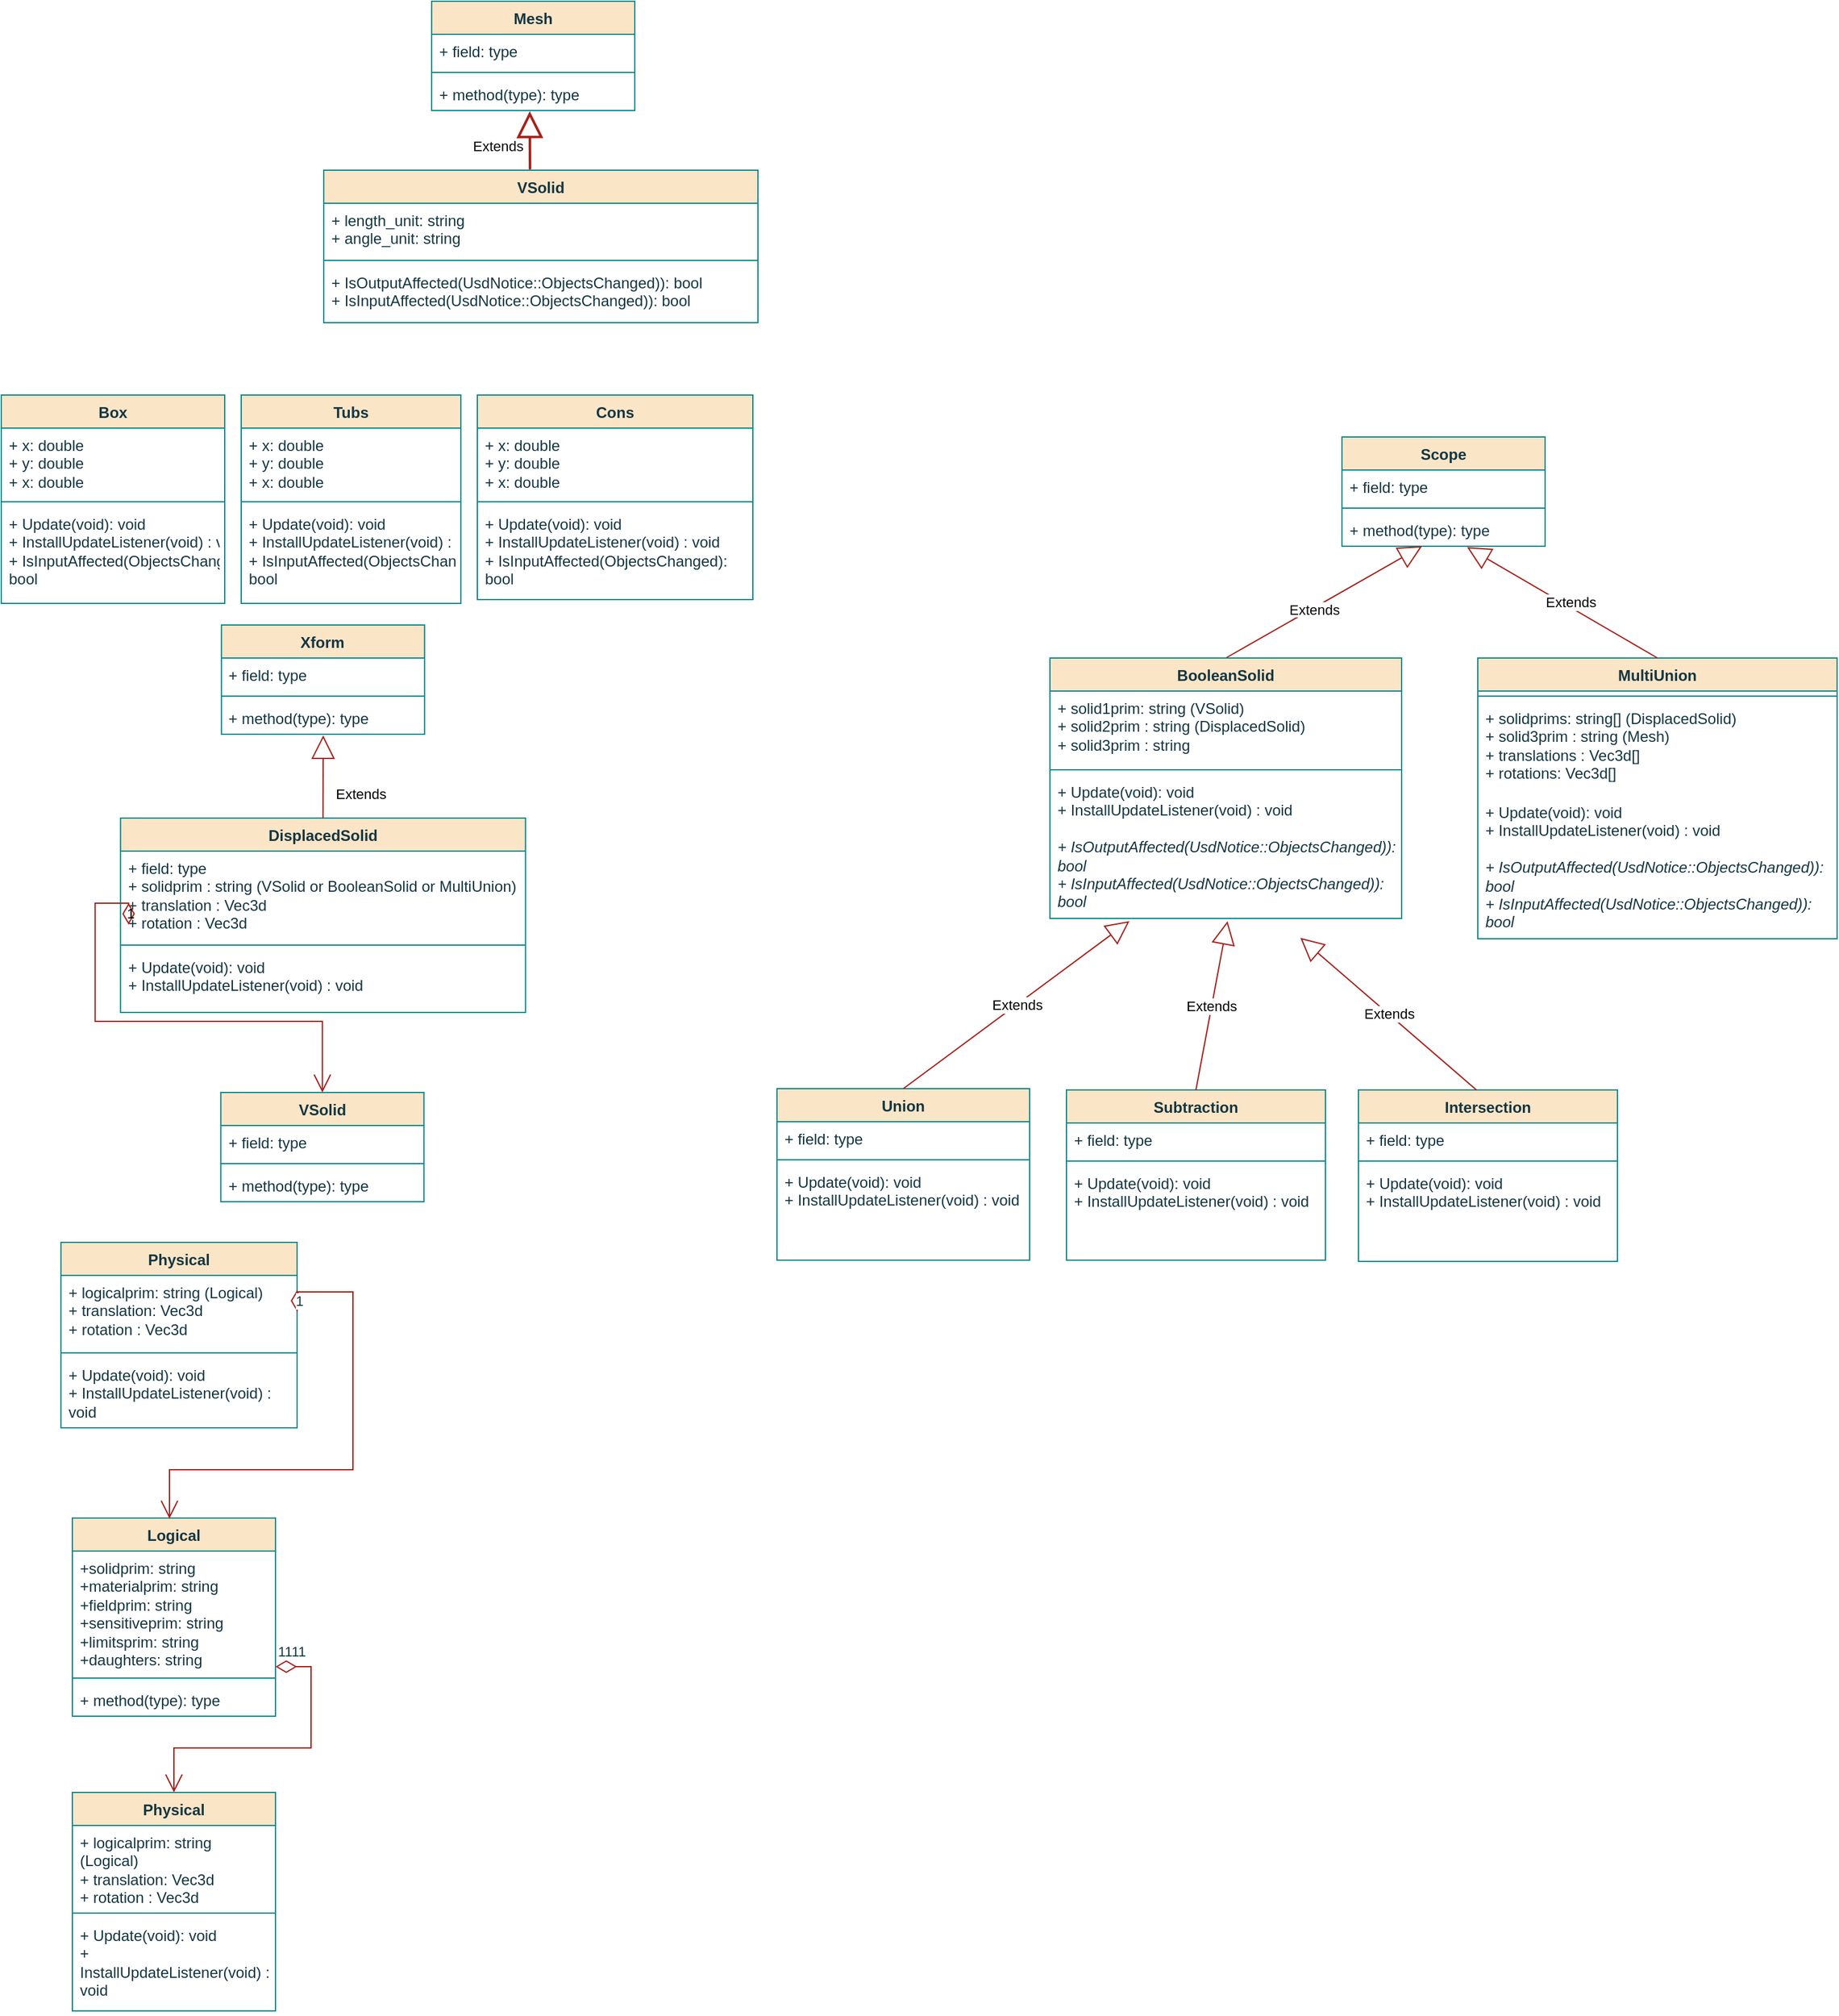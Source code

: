 <mxfile version="24.7.17">
  <diagram name="Page-1" id="c4acf3e9-155e-7222-9cf6-157b1a14988f">
    <mxGraphModel dx="1865" dy="1220" grid="0" gridSize="10" guides="1" tooltips="1" connect="1" arrows="1" fold="1" page="1" pageScale="1" pageWidth="1169" pageHeight="1654" background="#FFFFFF" math="0" shadow="0">
      <root>
        <mxCell id="0" />
        <mxCell id="1" parent="0" />
        <mxCell id="8_hWq0bAL2FWTZzUCq-o-5" value="Box" style="swimlane;fontStyle=1;align=center;verticalAlign=top;childLayout=stackLayout;horizontal=1;startSize=26;horizontalStack=0;resizeParent=1;resizeParentMax=0;resizeLast=0;collapsible=1;marginBottom=0;whiteSpace=wrap;html=1;labelBackgroundColor=none;fillColor=#FAE5C7;strokeColor=#0F8B8D;fontColor=#143642;" parent="1" vertex="1">
          <mxGeometry x="21" y="360" width="176" height="164" as="geometry" />
        </mxCell>
        <mxCell id="8_hWq0bAL2FWTZzUCq-o-6" value="+ x: double&lt;div&gt;+ y: double&lt;/div&gt;&lt;div&gt;+ x: double&lt;/div&gt;" style="text;strokeColor=none;fillColor=none;align=left;verticalAlign=top;spacingLeft=4;spacingRight=4;overflow=hidden;rotatable=0;points=[[0,0.5],[1,0.5]];portConstraint=eastwest;whiteSpace=wrap;html=1;labelBackgroundColor=none;fontColor=#143642;" parent="8_hWq0bAL2FWTZzUCq-o-5" vertex="1">
          <mxGeometry y="26" width="176" height="54" as="geometry" />
        </mxCell>
        <mxCell id="8_hWq0bAL2FWTZzUCq-o-7" value="" style="line;strokeWidth=1;fillColor=none;align=left;verticalAlign=middle;spacingTop=-1;spacingLeft=3;spacingRight=3;rotatable=0;labelPosition=right;points=[];portConstraint=eastwest;labelBackgroundColor=none;strokeColor=#0F8B8D;fontColor=#143642;" parent="8_hWq0bAL2FWTZzUCq-o-5" vertex="1">
          <mxGeometry y="80" width="176" height="8" as="geometry" />
        </mxCell>
        <mxCell id="8_hWq0bAL2FWTZzUCq-o-8" value="+ Update(void): void&lt;div&gt;+ InstallUpdateListener(void) : void&amp;nbsp;&lt;/div&gt;&lt;div&gt;+&amp;nbsp;&lt;span style=&quot;background-color: initial;&quot;&gt;IsInputAffected(ObjectsChanged)&lt;/span&gt;: bool&lt;br&gt;&lt;/div&gt;" style="text;strokeColor=none;fillColor=none;align=left;verticalAlign=top;spacingLeft=4;spacingRight=4;overflow=hidden;rotatable=0;points=[[0,0.5],[1,0.5]];portConstraint=eastwest;whiteSpace=wrap;html=1;labelBackgroundColor=none;fontColor=#143642;" parent="8_hWq0bAL2FWTZzUCq-o-5" vertex="1">
          <mxGeometry y="88" width="176" height="76" as="geometry" />
        </mxCell>
        <mxCell id="8_hWq0bAL2FWTZzUCq-o-13" value="VSolid" style="swimlane;fontStyle=1;align=center;verticalAlign=top;childLayout=stackLayout;horizontal=1;startSize=26;horizontalStack=0;resizeParent=1;resizeParentMax=0;resizeLast=0;collapsible=1;marginBottom=0;whiteSpace=wrap;html=1;labelBackgroundColor=none;fillColor=#FAE5C7;strokeColor=#0F8B8D;fontColor=#143642;" parent="1" vertex="1">
          <mxGeometry x="275" y="183" width="342" height="120" as="geometry" />
        </mxCell>
        <mxCell id="8_hWq0bAL2FWTZzUCq-o-14" value="+ length_unit: string&lt;div&gt;+ angle_unit: string&lt;/div&gt;" style="text;strokeColor=none;fillColor=none;align=left;verticalAlign=top;spacingLeft=4;spacingRight=4;overflow=hidden;rotatable=0;points=[[0,0.5],[1,0.5]];portConstraint=eastwest;whiteSpace=wrap;html=1;labelBackgroundColor=none;fontColor=#143642;" parent="8_hWq0bAL2FWTZzUCq-o-13" vertex="1">
          <mxGeometry y="26" width="342" height="41" as="geometry" />
        </mxCell>
        <mxCell id="8_hWq0bAL2FWTZzUCq-o-15" value="" style="line;strokeWidth=1;fillColor=none;align=left;verticalAlign=middle;spacingTop=-1;spacingLeft=3;spacingRight=3;rotatable=0;labelPosition=right;points=[];portConstraint=eastwest;labelBackgroundColor=none;strokeColor=#0F8B8D;fontColor=#143642;" parent="8_hWq0bAL2FWTZzUCq-o-13" vertex="1">
          <mxGeometry y="67" width="342" height="8" as="geometry" />
        </mxCell>
        <mxCell id="8_hWq0bAL2FWTZzUCq-o-16" value="+&amp;nbsp;&lt;span style=&quot;background-color: initial;&quot;&gt;IsOutputAffected(UsdNotice::ObjectsChanged)&lt;/span&gt;): bool&lt;div&gt;+&amp;nbsp;&lt;span style=&quot;background-color: initial;&quot;&gt;IsInputAffected(UsdNotice::ObjectsChanged)&lt;/span&gt;): bool&lt;br&gt;&lt;/div&gt;" style="text;strokeColor=none;fillColor=none;align=left;verticalAlign=top;spacingLeft=4;spacingRight=4;overflow=hidden;rotatable=0;points=[[0,0.5],[1,0.5]];portConstraint=eastwest;whiteSpace=wrap;html=1;labelBackgroundColor=none;fontColor=#143642;" parent="8_hWq0bAL2FWTZzUCq-o-13" vertex="1">
          <mxGeometry y="75" width="342" height="45" as="geometry" />
        </mxCell>
        <mxCell id="6HcQ1MpUdYfN3NQTNpzD-1" value="Xform" style="swimlane;fontStyle=1;align=center;verticalAlign=top;childLayout=stackLayout;horizontal=1;startSize=26;horizontalStack=0;resizeParent=1;resizeParentMax=0;resizeLast=0;collapsible=1;marginBottom=0;whiteSpace=wrap;html=1;labelBackgroundColor=none;fillColor=#FAE5C7;strokeColor=#0F8B8D;fontColor=#143642;" vertex="1" parent="1">
          <mxGeometry x="194.41" y="541" width="160" height="86" as="geometry" />
        </mxCell>
        <mxCell id="6HcQ1MpUdYfN3NQTNpzD-2" value="+ field: type" style="text;strokeColor=none;fillColor=none;align=left;verticalAlign=top;spacingLeft=4;spacingRight=4;overflow=hidden;rotatable=0;points=[[0,0.5],[1,0.5]];portConstraint=eastwest;whiteSpace=wrap;html=1;labelBackgroundColor=none;fontColor=#143642;" vertex="1" parent="6HcQ1MpUdYfN3NQTNpzD-1">
          <mxGeometry y="26" width="160" height="26" as="geometry" />
        </mxCell>
        <mxCell id="6HcQ1MpUdYfN3NQTNpzD-3" value="" style="line;strokeWidth=1;fillColor=none;align=left;verticalAlign=middle;spacingTop=-1;spacingLeft=3;spacingRight=3;rotatable=0;labelPosition=right;points=[];portConstraint=eastwest;labelBackgroundColor=none;strokeColor=#0F8B8D;fontColor=#143642;" vertex="1" parent="6HcQ1MpUdYfN3NQTNpzD-1">
          <mxGeometry y="52" width="160" height="8" as="geometry" />
        </mxCell>
        <mxCell id="6HcQ1MpUdYfN3NQTNpzD-4" value="+ method(type): type" style="text;strokeColor=none;fillColor=none;align=left;verticalAlign=top;spacingLeft=4;spacingRight=4;overflow=hidden;rotatable=0;points=[[0,0.5],[1,0.5]];portConstraint=eastwest;whiteSpace=wrap;html=1;labelBackgroundColor=none;fontColor=#143642;" vertex="1" parent="6HcQ1MpUdYfN3NQTNpzD-1">
          <mxGeometry y="60" width="160" height="26" as="geometry" />
        </mxCell>
        <mxCell id="6HcQ1MpUdYfN3NQTNpzD-5" value="Mesh" style="swimlane;fontStyle=1;align=center;verticalAlign=top;childLayout=stackLayout;horizontal=1;startSize=26;horizontalStack=0;resizeParent=1;resizeParentMax=0;resizeLast=0;collapsible=1;marginBottom=0;whiteSpace=wrap;html=1;labelBackgroundColor=none;fillColor=#FAE5C7;strokeColor=#0F8B8D;fontColor=#143642;" vertex="1" parent="1">
          <mxGeometry x="360" y="50" width="160" height="86" as="geometry" />
        </mxCell>
        <mxCell id="6HcQ1MpUdYfN3NQTNpzD-6" value="+ field: type" style="text;strokeColor=none;fillColor=none;align=left;verticalAlign=top;spacingLeft=4;spacingRight=4;overflow=hidden;rotatable=0;points=[[0,0.5],[1,0.5]];portConstraint=eastwest;whiteSpace=wrap;html=1;labelBackgroundColor=none;fontColor=#143642;" vertex="1" parent="6HcQ1MpUdYfN3NQTNpzD-5">
          <mxGeometry y="26" width="160" height="26" as="geometry" />
        </mxCell>
        <mxCell id="6HcQ1MpUdYfN3NQTNpzD-7" value="" style="line;strokeWidth=1;fillColor=none;align=left;verticalAlign=middle;spacingTop=-1;spacingLeft=3;spacingRight=3;rotatable=0;labelPosition=right;points=[];portConstraint=eastwest;labelBackgroundColor=none;strokeColor=#0F8B8D;fontColor=#143642;" vertex="1" parent="6HcQ1MpUdYfN3NQTNpzD-5">
          <mxGeometry y="52" width="160" height="8" as="geometry" />
        </mxCell>
        <mxCell id="6HcQ1MpUdYfN3NQTNpzD-8" value="+ method(type): type" style="text;strokeColor=none;fillColor=none;align=left;verticalAlign=top;spacingLeft=4;spacingRight=4;overflow=hidden;rotatable=0;points=[[0,0.5],[1,0.5]];portConstraint=eastwest;whiteSpace=wrap;html=1;labelBackgroundColor=none;fontColor=#143642;" vertex="1" parent="6HcQ1MpUdYfN3NQTNpzD-5">
          <mxGeometry y="60" width="160" height="26" as="geometry" />
        </mxCell>
        <mxCell id="6HcQ1MpUdYfN3NQTNpzD-9" value="DisplacedSolid" style="swimlane;fontStyle=1;align=center;verticalAlign=top;childLayout=stackLayout;horizontal=1;startSize=26;horizontalStack=0;resizeParent=1;resizeParentMax=0;resizeLast=0;collapsible=1;marginBottom=0;whiteSpace=wrap;html=1;labelBackgroundColor=none;fillColor=#FAE5C7;strokeColor=#0F8B8D;fontColor=#143642;" vertex="1" parent="1">
          <mxGeometry x="114.91" y="693" width="319" height="153" as="geometry" />
        </mxCell>
        <mxCell id="6HcQ1MpUdYfN3NQTNpzD-10" value="+ field: type&lt;div&gt;+ solidprim : string (VSolid or BooleanSolid or MultiUnion)&lt;/div&gt;&lt;div&gt;+ translation : Vec3d&lt;/div&gt;&lt;div&gt;+ rotation : Vec3d&lt;/div&gt;" style="text;strokeColor=none;fillColor=none;align=left;verticalAlign=top;spacingLeft=4;spacingRight=4;overflow=hidden;rotatable=0;points=[[0,0.5],[1,0.5]];portConstraint=eastwest;whiteSpace=wrap;html=1;labelBackgroundColor=none;fontColor=#143642;" vertex="1" parent="6HcQ1MpUdYfN3NQTNpzD-9">
          <mxGeometry y="26" width="319" height="70" as="geometry" />
        </mxCell>
        <mxCell id="6HcQ1MpUdYfN3NQTNpzD-11" value="" style="line;strokeWidth=1;fillColor=none;align=left;verticalAlign=middle;spacingTop=-1;spacingLeft=3;spacingRight=3;rotatable=0;labelPosition=right;points=[];portConstraint=eastwest;labelBackgroundColor=none;strokeColor=#0F8B8D;fontColor=#143642;" vertex="1" parent="6HcQ1MpUdYfN3NQTNpzD-9">
          <mxGeometry y="96" width="319" height="8" as="geometry" />
        </mxCell>
        <mxCell id="6HcQ1MpUdYfN3NQTNpzD-12" value="+ Update(void): void&lt;div&gt;+ InstallUpdateListener(void) : void&amp;nbsp;&lt;/div&gt;" style="text;strokeColor=none;fillColor=none;align=left;verticalAlign=top;spacingLeft=4;spacingRight=4;overflow=hidden;rotatable=0;points=[[0,0.5],[1,0.5]];portConstraint=eastwest;whiteSpace=wrap;html=1;labelBackgroundColor=none;fontColor=#143642;" vertex="1" parent="6HcQ1MpUdYfN3NQTNpzD-9">
          <mxGeometry y="104" width="319" height="49" as="geometry" />
        </mxCell>
        <mxCell id="6HcQ1MpUdYfN3NQTNpzD-18" value="&lt;font color=&quot;#080808&quot;&gt;Extends&lt;/font&gt;" style="endArrow=block;endSize=16;endFill=0;html=1;rounded=0;entryX=0.483;entryY=1.021;entryDx=0;entryDy=0;entryPerimeter=0;strokeWidth=2;exitX=0.475;exitY=-0.005;exitDx=0;exitDy=0;exitPerimeter=0;fontColor=default;labelBackgroundColor=none;strokeColor=#A8201A;" edge="1" parent="1" source="8_hWq0bAL2FWTZzUCq-o-13" target="6HcQ1MpUdYfN3NQTNpzD-8">
          <mxGeometry x="-0.224" y="25" width="160" relative="1" as="geometry">
            <mxPoint x="430" y="200" as="sourcePoint" />
            <mxPoint x="590" y="200" as="targetPoint" />
            <mxPoint as="offset" />
          </mxGeometry>
        </mxCell>
        <mxCell id="6HcQ1MpUdYfN3NQTNpzD-30" value="Extends" style="endArrow=block;endSize=16;endFill=0;html=1;rounded=0;entryX=0.501;entryY=1.033;entryDx=0;entryDy=0;entryPerimeter=0;exitX=0.5;exitY=0;exitDx=0;exitDy=0;strokeWidth=1;fontColor=#000000;labelBackgroundColor=none;strokeColor=#A8201A;" edge="1" parent="1" source="6HcQ1MpUdYfN3NQTNpzD-9" target="6HcQ1MpUdYfN3NQTNpzD-4">
          <mxGeometry x="-0.414" y="-30" width="160" relative="1" as="geometry">
            <mxPoint x="34.91" y="663" as="sourcePoint" />
            <mxPoint x="194.91" y="663" as="targetPoint" />
            <mxPoint as="offset" />
          </mxGeometry>
        </mxCell>
        <mxCell id="6HcQ1MpUdYfN3NQTNpzD-31" value="VSolid" style="swimlane;fontStyle=1;align=center;verticalAlign=top;childLayout=stackLayout;horizontal=1;startSize=26;horizontalStack=0;resizeParent=1;resizeParentMax=0;resizeLast=0;collapsible=1;marginBottom=0;whiteSpace=wrap;html=1;labelBackgroundColor=none;fillColor=#FAE5C7;strokeColor=#0F8B8D;fontColor=#143642;" vertex="1" parent="1">
          <mxGeometry x="193.91" y="909" width="160" height="86" as="geometry" />
        </mxCell>
        <mxCell id="6HcQ1MpUdYfN3NQTNpzD-32" value="+ field: type" style="text;strokeColor=none;fillColor=none;align=left;verticalAlign=top;spacingLeft=4;spacingRight=4;overflow=hidden;rotatable=0;points=[[0,0.5],[1,0.5]];portConstraint=eastwest;whiteSpace=wrap;html=1;labelBackgroundColor=none;fontColor=#143642;" vertex="1" parent="6HcQ1MpUdYfN3NQTNpzD-31">
          <mxGeometry y="26" width="160" height="26" as="geometry" />
        </mxCell>
        <mxCell id="6HcQ1MpUdYfN3NQTNpzD-33" value="" style="line;strokeWidth=1;fillColor=none;align=left;verticalAlign=middle;spacingTop=-1;spacingLeft=3;spacingRight=3;rotatable=0;labelPosition=right;points=[];portConstraint=eastwest;labelBackgroundColor=none;strokeColor=#0F8B8D;fontColor=#143642;" vertex="1" parent="6HcQ1MpUdYfN3NQTNpzD-31">
          <mxGeometry y="52" width="160" height="8" as="geometry" />
        </mxCell>
        <mxCell id="6HcQ1MpUdYfN3NQTNpzD-34" value="+ method(type): type" style="text;strokeColor=none;fillColor=none;align=left;verticalAlign=top;spacingLeft=4;spacingRight=4;overflow=hidden;rotatable=0;points=[[0,0.5],[1,0.5]];portConstraint=eastwest;whiteSpace=wrap;html=1;labelBackgroundColor=none;fontColor=#143642;" vertex="1" parent="6HcQ1MpUdYfN3NQTNpzD-31">
          <mxGeometry y="60" width="160" height="26" as="geometry" />
        </mxCell>
        <mxCell id="6HcQ1MpUdYfN3NQTNpzD-39" value="1" style="endArrow=open;html=1;endSize=12;startArrow=diamondThin;startSize=14;startFill=0;edgeStyle=orthogonalEdgeStyle;align=left;verticalAlign=bottom;rounded=0;entryX=0.5;entryY=0;entryDx=0;entryDy=0;exitX=0.02;exitY=0.827;exitDx=0;exitDy=0;exitPerimeter=0;strokeWidth=1;fontColor=default;labelBackgroundColor=none;strokeColor=#A8201A;" edge="1" parent="1" source="6HcQ1MpUdYfN3NQTNpzD-10" target="6HcQ1MpUdYfN3NQTNpzD-31">
          <mxGeometry x="-1" y="3" relative="1" as="geometry">
            <mxPoint x="94.91" y="773" as="sourcePoint" />
            <mxPoint x="254.91" y="773" as="targetPoint" />
            <Array as="points">
              <mxPoint x="117.91" y="760" />
              <mxPoint x="94.91" y="760" />
              <mxPoint x="94.91" y="853" />
              <mxPoint x="194.91" y="853" />
            </Array>
          </mxGeometry>
        </mxCell>
        <mxCell id="6HcQ1MpUdYfN3NQTNpzD-49" value="Tubs" style="swimlane;fontStyle=1;align=center;verticalAlign=top;childLayout=stackLayout;horizontal=1;startSize=26;horizontalStack=0;resizeParent=1;resizeParentMax=0;resizeLast=0;collapsible=1;marginBottom=0;whiteSpace=wrap;html=1;labelBackgroundColor=none;fillColor=#FAE5C7;strokeColor=#0F8B8D;fontColor=#143642;" vertex="1" parent="1">
          <mxGeometry x="210" y="360" width="173" height="164" as="geometry" />
        </mxCell>
        <mxCell id="6HcQ1MpUdYfN3NQTNpzD-50" value="+ x: double&lt;div&gt;+ y: double&lt;/div&gt;&lt;div&gt;+ x: double&lt;/div&gt;" style="text;strokeColor=none;fillColor=none;align=left;verticalAlign=top;spacingLeft=4;spacingRight=4;overflow=hidden;rotatable=0;points=[[0,0.5],[1,0.5]];portConstraint=eastwest;whiteSpace=wrap;html=1;labelBackgroundColor=none;fontColor=#143642;" vertex="1" parent="6HcQ1MpUdYfN3NQTNpzD-49">
          <mxGeometry y="26" width="173" height="54" as="geometry" />
        </mxCell>
        <mxCell id="6HcQ1MpUdYfN3NQTNpzD-51" value="" style="line;strokeWidth=1;fillColor=none;align=left;verticalAlign=middle;spacingTop=-1;spacingLeft=3;spacingRight=3;rotatable=0;labelPosition=right;points=[];portConstraint=eastwest;labelBackgroundColor=none;strokeColor=#0F8B8D;fontColor=#143642;" vertex="1" parent="6HcQ1MpUdYfN3NQTNpzD-49">
          <mxGeometry y="80" width="173" height="8" as="geometry" />
        </mxCell>
        <mxCell id="6HcQ1MpUdYfN3NQTNpzD-52" value="+ Update(void): void&lt;div&gt;+ InstallUpdateListener(void) : void&amp;nbsp;&lt;/div&gt;&lt;div&gt;+&amp;nbsp;&lt;span style=&quot;background-color: initial;&quot;&gt;IsInputAffected(ObjectsChanged)&lt;/span&gt;: bool&lt;br&gt;&lt;/div&gt;" style="text;strokeColor=none;fillColor=none;align=left;verticalAlign=top;spacingLeft=4;spacingRight=4;overflow=hidden;rotatable=0;points=[[0,0.5],[1,0.5]];portConstraint=eastwest;whiteSpace=wrap;html=1;labelBackgroundColor=none;fontColor=#143642;" vertex="1" parent="6HcQ1MpUdYfN3NQTNpzD-49">
          <mxGeometry y="88" width="173" height="76" as="geometry" />
        </mxCell>
        <mxCell id="6HcQ1MpUdYfN3NQTNpzD-57" value="Cons" style="swimlane;fontStyle=1;align=center;verticalAlign=top;childLayout=stackLayout;horizontal=1;startSize=26;horizontalStack=0;resizeParent=1;resizeParentMax=0;resizeLast=0;collapsible=1;marginBottom=0;whiteSpace=wrap;html=1;labelBackgroundColor=none;fillColor=#FAE5C7;strokeColor=#0F8B8D;fontColor=#143642;" vertex="1" parent="1">
          <mxGeometry x="396" y="360" width="217" height="161" as="geometry" />
        </mxCell>
        <mxCell id="6HcQ1MpUdYfN3NQTNpzD-58" value="+ x: double&lt;div&gt;+ y: double&lt;/div&gt;&lt;div&gt;+ x: double&lt;/div&gt;" style="text;strokeColor=none;fillColor=none;align=left;verticalAlign=top;spacingLeft=4;spacingRight=4;overflow=hidden;rotatable=0;points=[[0,0.5],[1,0.5]];portConstraint=eastwest;whiteSpace=wrap;html=1;labelBackgroundColor=none;fontColor=#143642;" vertex="1" parent="6HcQ1MpUdYfN3NQTNpzD-57">
          <mxGeometry y="26" width="217" height="54" as="geometry" />
        </mxCell>
        <mxCell id="6HcQ1MpUdYfN3NQTNpzD-59" value="" style="line;strokeWidth=1;fillColor=none;align=left;verticalAlign=middle;spacingTop=-1;spacingLeft=3;spacingRight=3;rotatable=0;labelPosition=right;points=[];portConstraint=eastwest;labelBackgroundColor=none;strokeColor=#0F8B8D;fontColor=#143642;" vertex="1" parent="6HcQ1MpUdYfN3NQTNpzD-57">
          <mxGeometry y="80" width="217" height="8" as="geometry" />
        </mxCell>
        <mxCell id="6HcQ1MpUdYfN3NQTNpzD-60" value="+ Update(void): void&lt;div&gt;+ InstallUpdateListener(void) : void&amp;nbsp;&lt;/div&gt;&lt;div&gt;+&amp;nbsp;&lt;span style=&quot;background-color: initial;&quot;&gt;IsInputAffected(ObjectsChanged)&lt;/span&gt;: bool&lt;br&gt;&lt;/div&gt;" style="text;strokeColor=none;fillColor=none;align=left;verticalAlign=top;spacingLeft=4;spacingRight=4;overflow=hidden;rotatable=0;points=[[0,0.5],[1,0.5]];portConstraint=eastwest;whiteSpace=wrap;html=1;labelBackgroundColor=none;fontColor=#143642;" vertex="1" parent="6HcQ1MpUdYfN3NQTNpzD-57">
          <mxGeometry y="88" width="217" height="73" as="geometry" />
        </mxCell>
        <mxCell id="6HcQ1MpUdYfN3NQTNpzD-69" value="Scope" style="swimlane;fontStyle=1;align=center;verticalAlign=top;childLayout=stackLayout;horizontal=1;startSize=26;horizontalStack=0;resizeParent=1;resizeParentMax=0;resizeLast=0;collapsible=1;marginBottom=0;whiteSpace=wrap;html=1;strokeColor=#0F8B8D;fontColor=#143642;fillColor=#FAE5C7;" vertex="1" parent="1">
          <mxGeometry x="1077" y="393" width="160" height="86" as="geometry" />
        </mxCell>
        <mxCell id="6HcQ1MpUdYfN3NQTNpzD-70" value="+ field: type" style="text;strokeColor=none;fillColor=none;align=left;verticalAlign=top;spacingLeft=4;spacingRight=4;overflow=hidden;rotatable=0;points=[[0,0.5],[1,0.5]];portConstraint=eastwest;whiteSpace=wrap;html=1;fontColor=#143642;" vertex="1" parent="6HcQ1MpUdYfN3NQTNpzD-69">
          <mxGeometry y="26" width="160" height="26" as="geometry" />
        </mxCell>
        <mxCell id="6HcQ1MpUdYfN3NQTNpzD-71" value="" style="line;strokeWidth=1;fillColor=none;align=left;verticalAlign=middle;spacingTop=-1;spacingLeft=3;spacingRight=3;rotatable=0;labelPosition=right;points=[];portConstraint=eastwest;strokeColor=inherit;fontColor=#143642;" vertex="1" parent="6HcQ1MpUdYfN3NQTNpzD-69">
          <mxGeometry y="52" width="160" height="8" as="geometry" />
        </mxCell>
        <mxCell id="6HcQ1MpUdYfN3NQTNpzD-72" value="+ method(type): type" style="text;strokeColor=none;fillColor=none;align=left;verticalAlign=top;spacingLeft=4;spacingRight=4;overflow=hidden;rotatable=0;points=[[0,0.5],[1,0.5]];portConstraint=eastwest;whiteSpace=wrap;html=1;fontColor=#143642;" vertex="1" parent="6HcQ1MpUdYfN3NQTNpzD-69">
          <mxGeometry y="60" width="160" height="26" as="geometry" />
        </mxCell>
        <mxCell id="6HcQ1MpUdYfN3NQTNpzD-91" value="&lt;font style=&quot;background-color: rgb(255, 255, 255);&quot; color=&quot;#080808&quot;&gt;Extends&lt;/font&gt;" style="endArrow=block;endSize=16;endFill=0;html=1;rounded=0;entryX=0.394;entryY=1;entryDx=0;entryDy=0;entryPerimeter=0;strokeWidth=1;fontColor=default;labelBackgroundColor=none;strokeColor=#A8201A;exitX=0.5;exitY=0;exitDx=0;exitDy=0;" edge="1" parent="1" source="6HcQ1MpUdYfN3NQTNpzD-153" target="6HcQ1MpUdYfN3NQTNpzD-72">
          <mxGeometry x="-0.106" y="-1" width="160" relative="1" as="geometry">
            <mxPoint x="1045" y="557" as="sourcePoint" />
            <mxPoint x="1153" y="479" as="targetPoint" />
            <mxPoint as="offset" />
          </mxGeometry>
        </mxCell>
        <mxCell id="6HcQ1MpUdYfN3NQTNpzD-92" value="Physical" style="swimlane;fontStyle=1;align=center;verticalAlign=top;childLayout=stackLayout;horizontal=1;startSize=26;horizontalStack=0;resizeParent=1;resizeParentMax=0;resizeLast=0;collapsible=1;marginBottom=0;whiteSpace=wrap;html=1;strokeColor=#0F8B8D;fontColor=#143642;fillColor=#FAE5C7;" vertex="1" parent="1">
          <mxGeometry x="68" y="1027" width="186" height="146" as="geometry" />
        </mxCell>
        <mxCell id="6HcQ1MpUdYfN3NQTNpzD-93" value="+ logicalprim: string (Logical)&lt;div&gt;+ translation: Vec3d&lt;/div&gt;&lt;div&gt;+ rotation : Vec3d&lt;/div&gt;" style="text;strokeColor=none;fillColor=none;align=left;verticalAlign=top;spacingLeft=4;spacingRight=4;overflow=hidden;rotatable=0;points=[[0,0.5],[1,0.5]];portConstraint=eastwest;whiteSpace=wrap;html=1;fontColor=#143642;" vertex="1" parent="6HcQ1MpUdYfN3NQTNpzD-92">
          <mxGeometry y="26" width="186" height="57" as="geometry" />
        </mxCell>
        <mxCell id="6HcQ1MpUdYfN3NQTNpzD-94" value="" style="line;strokeWidth=1;fillColor=none;align=left;verticalAlign=middle;spacingTop=-1;spacingLeft=3;spacingRight=3;rotatable=0;labelPosition=right;points=[];portConstraint=eastwest;strokeColor=inherit;fontColor=#143642;" vertex="1" parent="6HcQ1MpUdYfN3NQTNpzD-92">
          <mxGeometry y="83" width="186" height="8" as="geometry" />
        </mxCell>
        <mxCell id="6HcQ1MpUdYfN3NQTNpzD-95" value="+ Update(void): void&lt;div&gt;+ InstallUpdateListener(void) : void&amp;nbsp;&lt;/div&gt;" style="text;strokeColor=none;fillColor=none;align=left;verticalAlign=top;spacingLeft=4;spacingRight=4;overflow=hidden;rotatable=0;points=[[0,0.5],[1,0.5]];portConstraint=eastwest;whiteSpace=wrap;html=1;fontColor=#143642;" vertex="1" parent="6HcQ1MpUdYfN3NQTNpzD-92">
          <mxGeometry y="91" width="186" height="55" as="geometry" />
        </mxCell>
        <mxCell id="6HcQ1MpUdYfN3NQTNpzD-102" value="Logical" style="swimlane;fontStyle=1;align=center;verticalAlign=top;childLayout=stackLayout;horizontal=1;startSize=26;horizontalStack=0;resizeParent=1;resizeParentMax=0;resizeLast=0;collapsible=1;marginBottom=0;whiteSpace=wrap;html=1;strokeColor=#0F8B8D;fontColor=#143642;fillColor=#FAE5C7;" vertex="1" parent="1">
          <mxGeometry x="77" y="1244" width="160" height="156" as="geometry" />
        </mxCell>
        <mxCell id="6HcQ1MpUdYfN3NQTNpzD-103" value="&lt;div&gt;+solidprim: string&lt;/div&gt;&lt;div&gt;+materialprim: string&lt;/div&gt;&lt;div&gt;+fieldprim: string&lt;/div&gt;&lt;div&gt;+sensitiveprim: string&lt;/div&gt;&lt;div&gt;+limitsprim: string&lt;/div&gt;+daughters: string" style="text;strokeColor=none;fillColor=none;align=left;verticalAlign=top;spacingLeft=4;spacingRight=4;overflow=hidden;rotatable=0;points=[[0,0.5],[1,0.5]];portConstraint=eastwest;whiteSpace=wrap;html=1;fontColor=#143642;" vertex="1" parent="6HcQ1MpUdYfN3NQTNpzD-102">
          <mxGeometry y="26" width="160" height="96" as="geometry" />
        </mxCell>
        <mxCell id="6HcQ1MpUdYfN3NQTNpzD-104" value="" style="line;strokeWidth=1;fillColor=none;align=left;verticalAlign=middle;spacingTop=-1;spacingLeft=3;spacingRight=3;rotatable=0;labelPosition=right;points=[];portConstraint=eastwest;strokeColor=inherit;fontColor=#143642;" vertex="1" parent="6HcQ1MpUdYfN3NQTNpzD-102">
          <mxGeometry y="122" width="160" height="8" as="geometry" />
        </mxCell>
        <mxCell id="6HcQ1MpUdYfN3NQTNpzD-105" value="+ method(type): type" style="text;strokeColor=none;fillColor=none;align=left;verticalAlign=top;spacingLeft=4;spacingRight=4;overflow=hidden;rotatable=0;points=[[0,0.5],[1,0.5]];portConstraint=eastwest;whiteSpace=wrap;html=1;fontColor=#143642;" vertex="1" parent="6HcQ1MpUdYfN3NQTNpzD-102">
          <mxGeometry y="130" width="160" height="26" as="geometry" />
        </mxCell>
        <mxCell id="6HcQ1MpUdYfN3NQTNpzD-114" value="Subtraction" style="swimlane;fontStyle=1;align=center;verticalAlign=top;childLayout=stackLayout;horizontal=1;startSize=26;horizontalStack=0;resizeParent=1;resizeParentMax=0;resizeLast=0;collapsible=1;marginBottom=0;whiteSpace=wrap;html=1;strokeColor=#0F8B8D;fontColor=#143642;fillColor=#FAE5C7;" vertex="1" parent="1">
          <mxGeometry x="860" y="907" width="204" height="134" as="geometry" />
        </mxCell>
        <mxCell id="6HcQ1MpUdYfN3NQTNpzD-115" value="+ field: type" style="text;strokeColor=none;fillColor=none;align=left;verticalAlign=top;spacingLeft=4;spacingRight=4;overflow=hidden;rotatable=0;points=[[0,0.5],[1,0.5]];portConstraint=eastwest;whiteSpace=wrap;html=1;fontColor=#143642;" vertex="1" parent="6HcQ1MpUdYfN3NQTNpzD-114">
          <mxGeometry y="26" width="204" height="26" as="geometry" />
        </mxCell>
        <mxCell id="6HcQ1MpUdYfN3NQTNpzD-116" value="" style="line;strokeWidth=1;fillColor=none;align=left;verticalAlign=middle;spacingTop=-1;spacingLeft=3;spacingRight=3;rotatable=0;labelPosition=right;points=[];portConstraint=eastwest;strokeColor=inherit;fontColor=#143642;" vertex="1" parent="6HcQ1MpUdYfN3NQTNpzD-114">
          <mxGeometry y="52" width="204" height="8" as="geometry" />
        </mxCell>
        <mxCell id="6HcQ1MpUdYfN3NQTNpzD-117" value="+ Update(void): void&lt;div&gt;+ InstallUpdateListener(void) : void&amp;nbsp;&lt;/div&gt;" style="text;strokeColor=none;fillColor=none;align=left;verticalAlign=top;spacingLeft=4;spacingRight=4;overflow=hidden;rotatable=0;points=[[0,0.5],[1,0.5]];portConstraint=eastwest;whiteSpace=wrap;html=1;fontColor=#143642;" vertex="1" parent="6HcQ1MpUdYfN3NQTNpzD-114">
          <mxGeometry y="60" width="204" height="74" as="geometry" />
        </mxCell>
        <mxCell id="6HcQ1MpUdYfN3NQTNpzD-118" value="Union" style="swimlane;fontStyle=1;align=center;verticalAlign=top;childLayout=stackLayout;horizontal=1;startSize=26;horizontalStack=0;resizeParent=1;resizeParentMax=0;resizeLast=0;collapsible=1;marginBottom=0;whiteSpace=wrap;html=1;strokeColor=#0F8B8D;fontColor=#143642;fillColor=#FAE5C7;" vertex="1" parent="1">
          <mxGeometry x="632" y="906" width="199" height="135" as="geometry" />
        </mxCell>
        <mxCell id="6HcQ1MpUdYfN3NQTNpzD-119" value="+ field: type" style="text;strokeColor=none;fillColor=none;align=left;verticalAlign=top;spacingLeft=4;spacingRight=4;overflow=hidden;rotatable=0;points=[[0,0.5],[1,0.5]];portConstraint=eastwest;whiteSpace=wrap;html=1;fontColor=#143642;" vertex="1" parent="6HcQ1MpUdYfN3NQTNpzD-118">
          <mxGeometry y="26" width="199" height="26" as="geometry" />
        </mxCell>
        <mxCell id="6HcQ1MpUdYfN3NQTNpzD-120" value="" style="line;strokeWidth=1;fillColor=none;align=left;verticalAlign=middle;spacingTop=-1;spacingLeft=3;spacingRight=3;rotatable=0;labelPosition=right;points=[];portConstraint=eastwest;strokeColor=inherit;fontColor=#143642;" vertex="1" parent="6HcQ1MpUdYfN3NQTNpzD-118">
          <mxGeometry y="52" width="199" height="8" as="geometry" />
        </mxCell>
        <mxCell id="6HcQ1MpUdYfN3NQTNpzD-121" value="+ Update(void): void&lt;div&gt;+ InstallUpdateListener(void) : void&amp;nbsp;&lt;/div&gt;" style="text;strokeColor=none;fillColor=none;align=left;verticalAlign=top;spacingLeft=4;spacingRight=4;overflow=hidden;rotatable=0;points=[[0,0.5],[1,0.5]];portConstraint=eastwest;whiteSpace=wrap;html=1;fontColor=#143642;" vertex="1" parent="6HcQ1MpUdYfN3NQTNpzD-118">
          <mxGeometry y="60" width="199" height="75" as="geometry" />
        </mxCell>
        <mxCell id="6HcQ1MpUdYfN3NQTNpzD-122" value="Intersection" style="swimlane;fontStyle=1;align=center;verticalAlign=top;childLayout=stackLayout;horizontal=1;startSize=26;horizontalStack=0;resizeParent=1;resizeParentMax=0;resizeLast=0;collapsible=1;marginBottom=0;whiteSpace=wrap;html=1;strokeColor=#0F8B8D;fontColor=#143642;fillColor=#FAE5C7;" vertex="1" parent="1">
          <mxGeometry x="1090" y="907" width="204" height="135" as="geometry" />
        </mxCell>
        <mxCell id="6HcQ1MpUdYfN3NQTNpzD-123" value="+ field: type" style="text;strokeColor=none;fillColor=none;align=left;verticalAlign=top;spacingLeft=4;spacingRight=4;overflow=hidden;rotatable=0;points=[[0,0.5],[1,0.5]];portConstraint=eastwest;whiteSpace=wrap;html=1;fontColor=#143642;" vertex="1" parent="6HcQ1MpUdYfN3NQTNpzD-122">
          <mxGeometry y="26" width="204" height="26" as="geometry" />
        </mxCell>
        <mxCell id="6HcQ1MpUdYfN3NQTNpzD-124" value="" style="line;strokeWidth=1;fillColor=none;align=left;verticalAlign=middle;spacingTop=-1;spacingLeft=3;spacingRight=3;rotatable=0;labelPosition=right;points=[];portConstraint=eastwest;strokeColor=inherit;fontColor=#143642;" vertex="1" parent="6HcQ1MpUdYfN3NQTNpzD-122">
          <mxGeometry y="52" width="204" height="8" as="geometry" />
        </mxCell>
        <mxCell id="6HcQ1MpUdYfN3NQTNpzD-125" value="+ Update(void): void&lt;div&gt;+ InstallUpdateListener(void) : void&amp;nbsp;&lt;/div&gt;" style="text;strokeColor=none;fillColor=none;align=left;verticalAlign=top;spacingLeft=4;spacingRight=4;overflow=hidden;rotatable=0;points=[[0,0.5],[1,0.5]];portConstraint=eastwest;whiteSpace=wrap;html=1;fontColor=#143642;" vertex="1" parent="6HcQ1MpUdYfN3NQTNpzD-122">
          <mxGeometry y="60" width="204" height="75" as="geometry" />
        </mxCell>
        <mxCell id="6HcQ1MpUdYfN3NQTNpzD-127" value="1" style="endArrow=open;html=1;endSize=12;startArrow=diamondThin;startSize=14;startFill=0;edgeStyle=orthogonalEdgeStyle;align=left;verticalAlign=bottom;rounded=0;strokeColor=#A8201A;fontColor=#143642;fillColor=#FAE5C7;exitX=1;exitY=0.5;exitDx=0;exitDy=0;entryX=0.478;entryY=0.003;entryDx=0;entryDy=0;entryPerimeter=0;strokeWidth=1;" edge="1" parent="1" source="6HcQ1MpUdYfN3NQTNpzD-93" target="6HcQ1MpUdYfN3NQTNpzD-102">
          <mxGeometry x="-1" y="3" relative="1" as="geometry">
            <mxPoint x="260" y="1069.75" as="sourcePoint" />
            <mxPoint x="420" y="1069.75" as="targetPoint" />
            <Array as="points">
              <mxPoint x="254" y="1066" />
              <mxPoint x="298" y="1066" />
              <mxPoint x="298" y="1206" />
              <mxPoint x="154" y="1206" />
            </Array>
            <mxPoint as="offset" />
          </mxGeometry>
        </mxCell>
        <mxCell id="6HcQ1MpUdYfN3NQTNpzD-128" value="Physical" style="swimlane;fontStyle=1;align=center;verticalAlign=top;childLayout=stackLayout;horizontal=1;startSize=26;horizontalStack=0;resizeParent=1;resizeParentMax=0;resizeLast=0;collapsible=1;marginBottom=0;whiteSpace=wrap;html=1;strokeColor=#0F8B8D;fontColor=#143642;fillColor=#FAE5C7;" vertex="1" parent="1">
          <mxGeometry x="77" y="1460" width="160" height="172" as="geometry" />
        </mxCell>
        <mxCell id="6HcQ1MpUdYfN3NQTNpzD-129" value="+ logicalprim: string (Logical)&lt;div&gt;+ translation: Vec3d&lt;/div&gt;&lt;div&gt;+ rotation : Vec3d&lt;/div&gt;" style="text;strokeColor=none;fillColor=none;align=left;verticalAlign=top;spacingLeft=4;spacingRight=4;overflow=hidden;rotatable=0;points=[[0,0.5],[1,0.5]];portConstraint=eastwest;whiteSpace=wrap;html=1;fontColor=#143642;" vertex="1" parent="6HcQ1MpUdYfN3NQTNpzD-128">
          <mxGeometry y="26" width="160" height="65" as="geometry" />
        </mxCell>
        <mxCell id="6HcQ1MpUdYfN3NQTNpzD-130" value="" style="line;strokeWidth=1;fillColor=none;align=left;verticalAlign=middle;spacingTop=-1;spacingLeft=3;spacingRight=3;rotatable=0;labelPosition=right;points=[];portConstraint=eastwest;strokeColor=inherit;fontColor=#143642;" vertex="1" parent="6HcQ1MpUdYfN3NQTNpzD-128">
          <mxGeometry y="91" width="160" height="8" as="geometry" />
        </mxCell>
        <mxCell id="6HcQ1MpUdYfN3NQTNpzD-131" value="+ Update(void): void&lt;div&gt;+ InstallUpdateListener(void) : void&amp;nbsp;&lt;/div&gt;" style="text;strokeColor=none;fillColor=none;align=left;verticalAlign=top;spacingLeft=4;spacingRight=4;overflow=hidden;rotatable=0;points=[[0,0.5],[1,0.5]];portConstraint=eastwest;whiteSpace=wrap;html=1;fontColor=#143642;" vertex="1" parent="6HcQ1MpUdYfN3NQTNpzD-128">
          <mxGeometry y="99" width="160" height="73" as="geometry" />
        </mxCell>
        <mxCell id="6HcQ1MpUdYfN3NQTNpzD-138" value="1111" style="endArrow=open;html=1;endSize=12;startArrow=diamondThin;startSize=14;startFill=0;edgeStyle=orthogonalEdgeStyle;align=left;verticalAlign=bottom;rounded=0;strokeColor=#A8201A;fontColor=#143642;fillColor=#FAE5C7;entryX=0.5;entryY=0;entryDx=0;entryDy=0;strokeWidth=1;" edge="1" parent="1" source="6HcQ1MpUdYfN3NQTNpzD-103" target="6HcQ1MpUdYfN3NQTNpzD-128">
          <mxGeometry x="-1" y="3" relative="1" as="geometry">
            <mxPoint x="237" y="1361" as="sourcePoint" />
            <mxPoint x="414" y="1360" as="targetPoint" />
            <Array as="points">
              <mxPoint x="265" y="1361" />
              <mxPoint x="265" y="1425" />
              <mxPoint x="157" y="1425" />
            </Array>
          </mxGeometry>
        </mxCell>
        <mxCell id="6HcQ1MpUdYfN3NQTNpzD-140" value="MultiUnion" style="swimlane;fontStyle=1;align=center;verticalAlign=top;childLayout=stackLayout;horizontal=1;startSize=26;horizontalStack=0;resizeParent=1;resizeParentMax=0;resizeLast=0;collapsible=1;marginBottom=0;whiteSpace=wrap;html=1;labelBackgroundColor=none;fillColor=#FAE5C7;strokeColor=#0F8B8D;fontColor=#143642;" vertex="1" parent="1">
          <mxGeometry x="1184" y="567" width="283" height="221" as="geometry" />
        </mxCell>
        <mxCell id="6HcQ1MpUdYfN3NQTNpzD-142" value="" style="line;strokeWidth=1;fillColor=none;align=left;verticalAlign=middle;spacingTop=-1;spacingLeft=3;spacingRight=3;rotatable=0;labelPosition=right;points=[];portConstraint=eastwest;labelBackgroundColor=none;strokeColor=#0F8B8D;fontColor=#143642;" vertex="1" parent="6HcQ1MpUdYfN3NQTNpzD-140">
          <mxGeometry y="26" width="283" height="8" as="geometry" />
        </mxCell>
        <mxCell id="6HcQ1MpUdYfN3NQTNpzD-141" value="+ solidprims: string[] (DisplacedSolid)&lt;div&gt;+ solid3prim : string (Mesh)&lt;/div&gt;&lt;div&gt;+ translations : Vec3d[]&lt;/div&gt;&lt;div&gt;+ rotations: Vec3d[]&lt;/div&gt;&lt;div&gt;&lt;br&gt;&lt;/div&gt;" style="text;strokeColor=none;fillColor=none;align=left;verticalAlign=top;spacingLeft=4;spacingRight=4;overflow=hidden;rotatable=0;points=[[0,0.5],[1,0.5]];portConstraint=eastwest;whiteSpace=wrap;html=1;labelBackgroundColor=none;fontColor=#143642;" vertex="1" parent="6HcQ1MpUdYfN3NQTNpzD-140">
          <mxGeometry y="34" width="283" height="74" as="geometry" />
        </mxCell>
        <mxCell id="6HcQ1MpUdYfN3NQTNpzD-143" value="+ Update(void): void&lt;div&gt;+ InstallUpdateListener(void) : void&lt;/div&gt;&lt;div&gt;&lt;br&gt;&lt;/div&gt;&lt;i&gt;+&amp;nbsp;&lt;span style=&quot;background-color: initial;&quot;&gt;IsOutputAffected(UsdNotice::ObjectsChanged)&lt;/span&gt;): bool&lt;/i&gt;&lt;div&gt;&lt;i&gt;&lt;span style=&quot;background-color: initial;&quot;&gt;+&amp;nbsp;&lt;/span&gt;&lt;span style=&quot;background-color: initial;&quot;&gt;IsInputAffected(UsdNotice::ObjectsChanged)&lt;/span&gt;&lt;span style=&quot;background-color: initial;&quot;&gt;): bool&lt;/span&gt;&amp;nbsp;&lt;/i&gt;&lt;/div&gt;" style="text;strokeColor=none;fillColor=none;align=left;verticalAlign=top;spacingLeft=4;spacingRight=4;overflow=hidden;rotatable=0;points=[[0,0.5],[1,0.5]];portConstraint=eastwest;whiteSpace=wrap;html=1;labelBackgroundColor=none;fontColor=#143642;" vertex="1" parent="6HcQ1MpUdYfN3NQTNpzD-140">
          <mxGeometry y="108" width="283" height="113" as="geometry" />
        </mxCell>
        <mxCell id="6HcQ1MpUdYfN3NQTNpzD-144" value="Extends" style="endArrow=block;endSize=16;endFill=0;html=1;rounded=0;strokeColor=#A8201A;fontColor=#000000;fillColor=#FAE5C7;exitX=0.5;exitY=0;exitDx=0;exitDy=0;entryX=0.226;entryY=1.019;entryDx=0;entryDy=0;entryPerimeter=0;labelBackgroundColor=#FFFFFF;" edge="1" parent="1" source="6HcQ1MpUdYfN3NQTNpzD-118" target="6HcQ1MpUdYfN3NQTNpzD-156">
          <mxGeometry width="160" relative="1" as="geometry">
            <mxPoint x="926" y="624.89" as="sourcePoint" />
            <mxPoint x="959.753" y="714.216" as="targetPoint" />
          </mxGeometry>
        </mxCell>
        <mxCell id="6HcQ1MpUdYfN3NQTNpzD-145" value="Extends" style="endArrow=block;endSize=16;endFill=0;html=1;rounded=0;strokeColor=#A8201A;fontColor=#000000;fillColor=#FAE5C7;entryX=0.505;entryY=1.019;entryDx=0;entryDy=0;entryPerimeter=0;exitX=0.5;exitY=0;exitDx=0;exitDy=0;labelBackgroundColor=#FFFFFF;" edge="1" parent="1" source="6HcQ1MpUdYfN3NQTNpzD-114" target="6HcQ1MpUdYfN3NQTNpzD-156">
          <mxGeometry x="-0.007" width="160" relative="1" as="geometry">
            <mxPoint x="1056" y="688.89" as="sourcePoint" />
            <mxPoint x="1038.918" y="711.044" as="targetPoint" />
            <mxPoint as="offset" />
          </mxGeometry>
        </mxCell>
        <mxCell id="6HcQ1MpUdYfN3NQTNpzD-146" value="Extends" style="endArrow=block;endSize=16;endFill=0;html=1;rounded=0;strokeColor=#A8201A;fontColor=#000000;fillColor=#FAE5C7;exitX=0.456;exitY=0.001;exitDx=0;exitDy=0;exitPerimeter=0;entryX=0.712;entryY=1.135;entryDx=0;entryDy=0;entryPerimeter=0;labelBackgroundColor=#FFFFFF;" edge="1" parent="1" source="6HcQ1MpUdYfN3NQTNpzD-122" target="6HcQ1MpUdYfN3NQTNpzD-156">
          <mxGeometry width="160" relative="1" as="geometry">
            <mxPoint x="926" y="624.89" as="sourcePoint" />
            <mxPoint x="1109.386" y="710.004" as="targetPoint" />
          </mxGeometry>
        </mxCell>
        <mxCell id="6HcQ1MpUdYfN3NQTNpzD-151" value="&lt;font color=&quot;#000000&quot; style=&quot;&quot;&gt;Extends&lt;/font&gt;" style="endArrow=block;endSize=16;endFill=0;html=1;rounded=0;strokeColor=#A8201A;fontColor=#143642;fillColor=#FAE5C7;exitX=0.5;exitY=0;exitDx=0;exitDy=0;entryX=0.616;entryY=1.028;entryDx=0;entryDy=0;entryPerimeter=0;labelBackgroundColor=#FFFFFF;" edge="1" parent="1" source="6HcQ1MpUdYfN3NQTNpzD-140" target="6HcQ1MpUdYfN3NQTNpzD-72">
          <mxGeometry x="-0.062" y="-3" width="160" relative="1" as="geometry">
            <mxPoint x="1275" y="512" as="sourcePoint" />
            <mxPoint x="1435" y="512" as="targetPoint" />
            <mxPoint as="offset" />
          </mxGeometry>
        </mxCell>
        <mxCell id="6HcQ1MpUdYfN3NQTNpzD-153" value="BooleanSolid" style="swimlane;fontStyle=1;align=center;verticalAlign=top;childLayout=stackLayout;horizontal=1;startSize=26;horizontalStack=0;resizeParent=1;resizeParentMax=0;resizeLast=0;collapsible=1;marginBottom=0;whiteSpace=wrap;html=1;labelBackgroundColor=none;fillColor=#FAE5C7;strokeColor=#0F8B8D;fontColor=#143642;" vertex="1" parent="1">
          <mxGeometry x="847" y="567" width="277" height="205" as="geometry" />
        </mxCell>
        <mxCell id="6HcQ1MpUdYfN3NQTNpzD-154" value="+ solid1prim: string (VSolid)&lt;div&gt;+ solid2prim : string (DisplacedSolid)&lt;/div&gt;&lt;div&gt;+ solid3prim : string&lt;/div&gt;&lt;div&gt;&lt;br&gt;&lt;/div&gt;&lt;div&gt;&lt;br&gt;&lt;/div&gt;" style="text;strokeColor=none;fillColor=none;align=left;verticalAlign=top;spacingLeft=4;spacingRight=4;overflow=hidden;rotatable=0;points=[[0,0.5],[1,0.5]];portConstraint=eastwest;whiteSpace=wrap;html=1;labelBackgroundColor=none;fontColor=#143642;" vertex="1" parent="6HcQ1MpUdYfN3NQTNpzD-153">
          <mxGeometry y="26" width="277" height="58" as="geometry" />
        </mxCell>
        <mxCell id="6HcQ1MpUdYfN3NQTNpzD-155" value="" style="line;strokeWidth=1;fillColor=none;align=left;verticalAlign=middle;spacingTop=-1;spacingLeft=3;spacingRight=3;rotatable=0;labelPosition=right;points=[];portConstraint=eastwest;labelBackgroundColor=none;strokeColor=#0F8B8D;fontColor=#143642;" vertex="1" parent="6HcQ1MpUdYfN3NQTNpzD-153">
          <mxGeometry y="84" width="277" height="8" as="geometry" />
        </mxCell>
        <mxCell id="6HcQ1MpUdYfN3NQTNpzD-156" value="&lt;div&gt;+ Update(void): void&lt;div&gt;+ InstallUpdateListener(void) : void&amp;nbsp;&lt;/div&gt;&lt;/div&gt;&lt;div&gt;&lt;br&gt;&lt;/div&gt;&lt;i&gt;+&amp;nbsp;&lt;span style=&quot;background-color: initial;&quot;&gt;IsOutputAffected(UsdNotice::ObjectsChanged)&lt;/span&gt;): bool&lt;/i&gt;&lt;div&gt;&lt;i&gt;+&amp;nbsp;&lt;span style=&quot;background-color: initial;&quot;&gt;IsInputAffected(UsdNotice::ObjectsChanged)&lt;/span&gt;): bool&lt;/i&gt;&lt;/div&gt;" style="text;strokeColor=none;fillColor=none;align=left;verticalAlign=top;spacingLeft=4;spacingRight=4;overflow=hidden;rotatable=0;points=[[0,0.5],[1,0.5]];portConstraint=eastwest;whiteSpace=wrap;html=1;labelBackgroundColor=none;fontColor=#143642;" vertex="1" parent="6HcQ1MpUdYfN3NQTNpzD-153">
          <mxGeometry y="92" width="277" height="113" as="geometry" />
        </mxCell>
      </root>
    </mxGraphModel>
  </diagram>
</mxfile>
